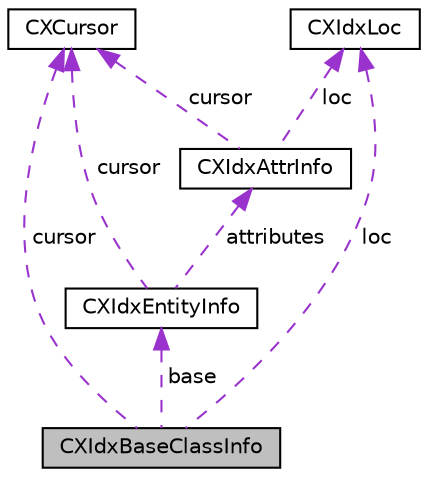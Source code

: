 digraph "CXIdxBaseClassInfo"
{
  edge [fontname="Helvetica",fontsize="10",labelfontname="Helvetica",labelfontsize="10"];
  node [fontname="Helvetica",fontsize="10",shape=record];
  Node1 [label="CXIdxBaseClassInfo",height=0.2,width=0.4,color="black", fillcolor="grey75", style="filled", fontcolor="black"];
  Node2 -> Node1 [dir="back",color="darkorchid3",fontsize="10",style="dashed",label=" cursor" ,fontname="Helvetica"];
  Node2 [label="CXCursor",height=0.2,width=0.4,color="black", fillcolor="white", style="filled",URL="$structCXCursor.html",tooltip="A cursor representing some element in the abstract syntax tree for a translation unit. "];
  Node3 -> Node1 [dir="back",color="darkorchid3",fontsize="10",style="dashed",label=" loc" ,fontname="Helvetica"];
  Node3 [label="CXIdxLoc",height=0.2,width=0.4,color="black", fillcolor="white", style="filled",URL="$structCXIdxLoc.html",tooltip="Source location passed to index callbacks. "];
  Node4 -> Node1 [dir="back",color="darkorchid3",fontsize="10",style="dashed",label=" base" ,fontname="Helvetica"];
  Node4 [label="CXIdxEntityInfo",height=0.2,width=0.4,color="black", fillcolor="white", style="filled",URL="$structCXIdxEntityInfo.html"];
  Node5 -> Node4 [dir="back",color="darkorchid3",fontsize="10",style="dashed",label=" attributes" ,fontname="Helvetica"];
  Node5 [label="CXIdxAttrInfo",height=0.2,width=0.4,color="black", fillcolor="white", style="filled",URL="$structCXIdxAttrInfo.html"];
  Node2 -> Node5 [dir="back",color="darkorchid3",fontsize="10",style="dashed",label=" cursor" ,fontname="Helvetica"];
  Node3 -> Node5 [dir="back",color="darkorchid3",fontsize="10",style="dashed",label=" loc" ,fontname="Helvetica"];
  Node2 -> Node4 [dir="back",color="darkorchid3",fontsize="10",style="dashed",label=" cursor" ,fontname="Helvetica"];
}
